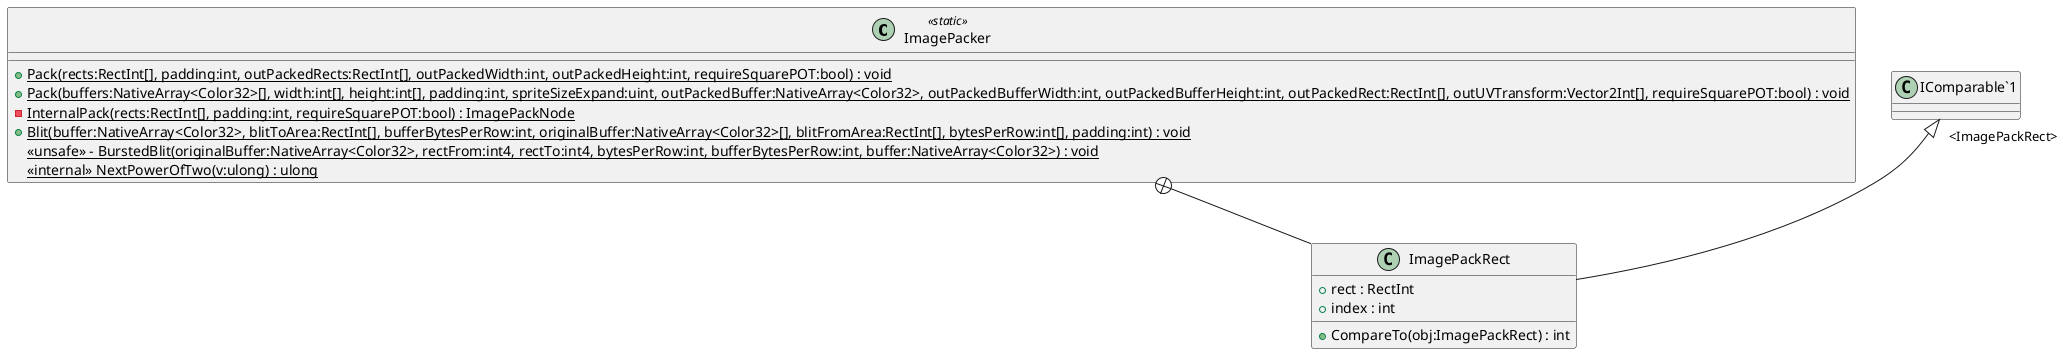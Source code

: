 @startuml
class ImagePacker <<static>> {
    + {static} Pack(rects:RectInt[], padding:int, outPackedRects:RectInt[], outPackedWidth:int, outPackedHeight:int, requireSquarePOT:bool) : void
    + {static} Pack(buffers:NativeArray<Color32>[], width:int[], height:int[], padding:int, spriteSizeExpand:uint, outPackedBuffer:NativeArray<Color32>, outPackedBufferWidth:int, outPackedBufferHeight:int, outPackedRect:RectInt[], outUVTransform:Vector2Int[], requireSquarePOT:bool) : void
    {static} - InternalPack(rects:RectInt[], padding:int, requireSquarePOT:bool) : ImagePackNode
    + {static} Blit(buffer:NativeArray<Color32>, blitToArea:RectInt[], bufferBytesPerRow:int, originalBuffer:NativeArray<Color32>[], blitFromArea:RectInt[], bytesPerRow:int[], padding:int) : void
    {static} <<unsafe>> - BurstedBlit(originalBuffer:NativeArray<Color32>, rectFrom:int4, rectTo:int4, bytesPerRow:int, bufferBytesPerRow:int, buffer:NativeArray<Color32>) : void
    <<internal>> {static} NextPowerOfTwo(v:ulong) : ulong
}
class ImagePackRect {
    + rect : RectInt
    + index : int
    + CompareTo(obj:ImagePackRect) : int
}
ImagePacker +-- ImagePackRect
"IComparable`1" "<ImagePackRect>" <|-- ImagePackRect
@enduml
